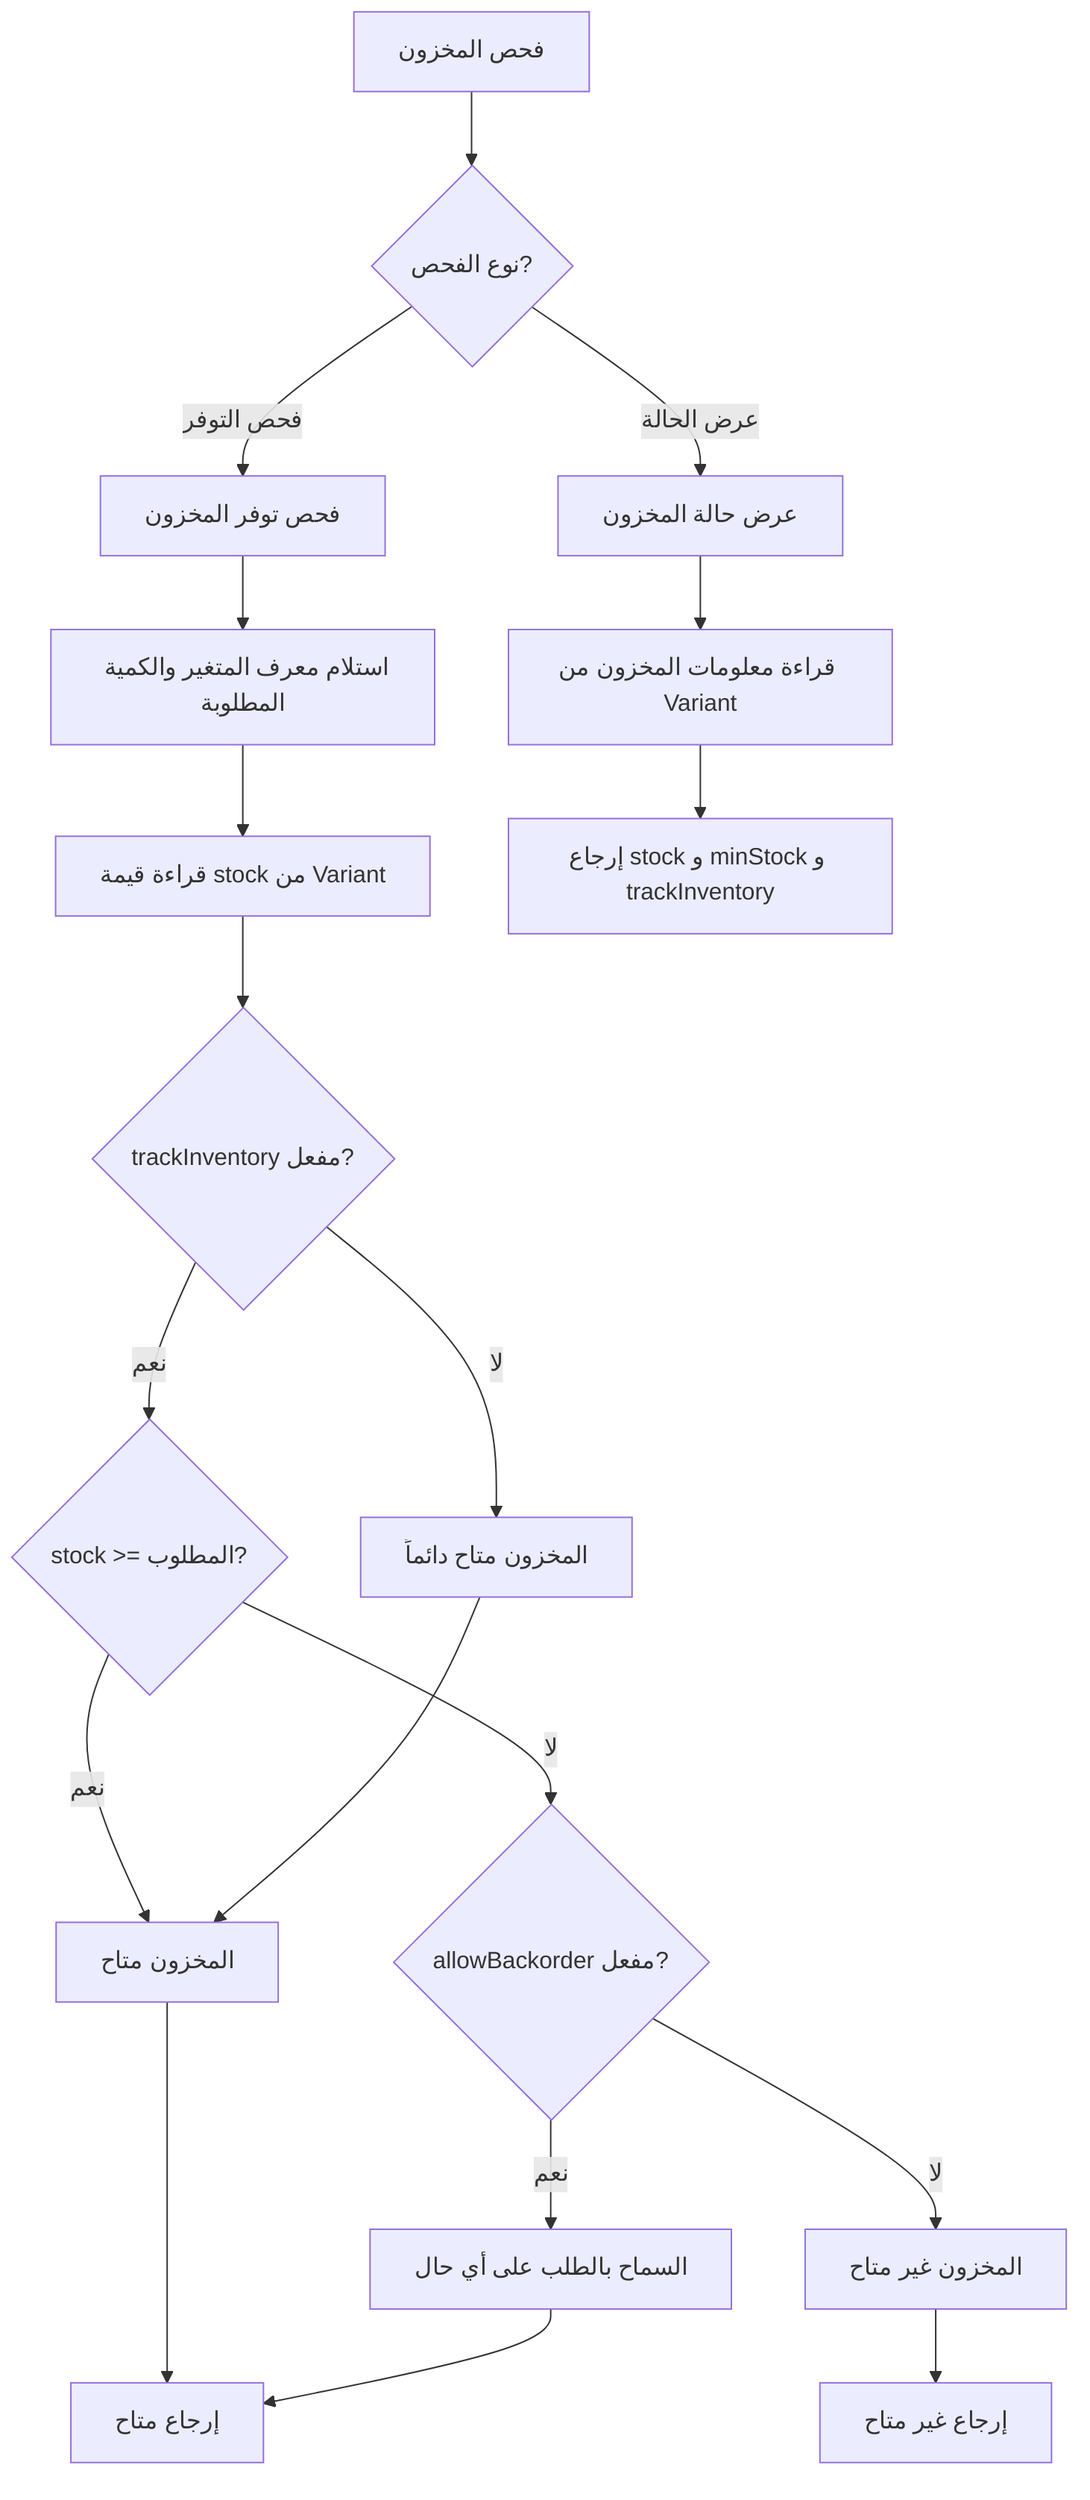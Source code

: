 %% Inventory Validation & Tracking Flow
%% View at https://mermaid.live
flowchart TD
  A[فحص المخزون] --> B{نوع الفحص?}
  B -->|فحص التوفر| C[فحص توفر المخزون]
  B -->|عرض الحالة| D[عرض حالة المخزون]

  %% Availability Check
  C --> C1[استلام معرف المتغير والكمية المطلوبة]
  C1 --> C2[قراءة قيمة stock من Variant]
  C2 --> C3{trackInventory مفعل?}
  C3 -->|نعم| C4{stock >= المطلوب?}
  C3 -->|لا| C5[المخزون متاح دائماً]
  C4 -->|نعم| C6[المخزون متاح]
  C4 -->|لا| C7{allowBackorder مفعل?}
  C7 -->|نعم| C8[السماح بالطلب على أي حال]
  C7 -->|لا| C9[المخزون غير متاح]
  C5 --> C6
  C6 --> C10[إرجاع متاح]
  C8 --> C10
  C9 --> C11[إرجاع غير متاح]

  %% Display Status
  D --> D1[قراءة معلومات المخزون من Variant]
  D1 --> D2[إرجاع stock و minStock و trackInventory]